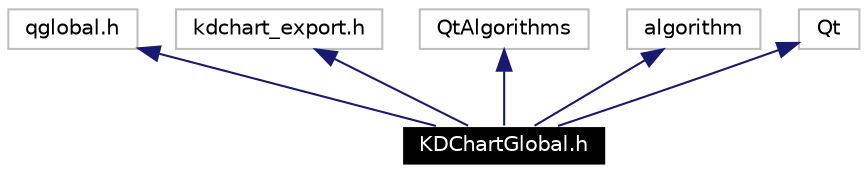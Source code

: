 digraph G
{
  edge [fontname="Helvetica",fontsize=10,labelfontname="Helvetica",labelfontsize=10];
  node [fontname="Helvetica",fontsize=10,shape=record];
  Node1585 [label="KDChartGlobal.h",height=0.2,width=0.4,color="white", fillcolor="black", style="filled" fontcolor="white"];
  Node1586 -> Node1585 [dir=back,color="midnightblue",fontsize=10,style="solid",fontname="Helvetica"];
  Node1586 [label="qglobal.h",height=0.2,width=0.4,color="grey75"];
  Node1587 -> Node1585 [dir=back,color="midnightblue",fontsize=10,style="solid",fontname="Helvetica"];
  Node1587 [label="kdchart_export.h",height=0.2,width=0.4,color="grey75"];
  Node1588 -> Node1585 [dir=back,color="midnightblue",fontsize=10,style="solid",fontname="Helvetica"];
  Node1588 [label="QtAlgorithms",height=0.2,width=0.4,color="grey75"];
  Node1589 -> Node1585 [dir=back,color="midnightblue",fontsize=10,style="solid",fontname="Helvetica"];
  Node1589 [label="algorithm",height=0.2,width=0.4,color="grey75"];
  Node1590 -> Node1585 [dir=back,color="midnightblue",fontsize=10,style="solid",fontname="Helvetica"];
  Node1590 [label="Qt",height=0.2,width=0.4,color="grey75"];
}
